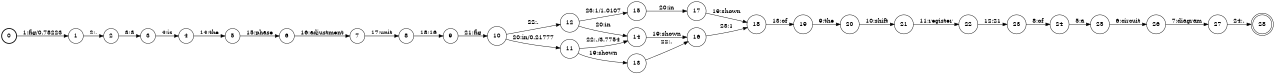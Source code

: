 digraph FST {
rankdir = LR;
size = "8.5,11";
label = "";
center = 1;
orientation = Portrait;
ranksep = "0.4";
nodesep = "0.25";
0 [label = "0", shape = circle, style = bold, fontsize = 14]
	0 -> 1 [label = "1:fig/0.78223", fontsize = 14];
1 [label = "1", shape = circle, style = solid, fontsize = 14]
	1 -> 2 [label = "2:.", fontsize = 14];
2 [label = "2", shape = circle, style = solid, fontsize = 14]
	2 -> 3 [label = "3:3", fontsize = 14];
3 [label = "3", shape = circle, style = solid, fontsize = 14]
	3 -> 4 [label = "4:is", fontsize = 14];
4 [label = "4", shape = circle, style = solid, fontsize = 14]
	4 -> 5 [label = "14:the", fontsize = 14];
5 [label = "5", shape = circle, style = solid, fontsize = 14]
	5 -> 6 [label = "15:phase", fontsize = 14];
6 [label = "6", shape = circle, style = solid, fontsize = 14]
	6 -> 7 [label = "16:adjustment", fontsize = 14];
7 [label = "7", shape = circle, style = solid, fontsize = 14]
	7 -> 8 [label = "17:unit", fontsize = 14];
8 [label = "8", shape = circle, style = solid, fontsize = 14]
	8 -> 9 [label = "18:16", fontsize = 14];
9 [label = "9", shape = circle, style = solid, fontsize = 14]
	9 -> 10 [label = "21:fig", fontsize = 14];
10 [label = "10", shape = circle, style = solid, fontsize = 14]
	10 -> 12 [label = "22:.", fontsize = 14];
	10 -> 11 [label = "20:in/0.21777", fontsize = 14];
11 [label = "11", shape = circle, style = solid, fontsize = 14]
	11 -> 14 [label = "22:./3.7754", fontsize = 14];
	11 -> 13 [label = "19:shown", fontsize = 14];
12 [label = "12", shape = circle, style = solid, fontsize = 14]
	12 -> 14 [label = "20:in", fontsize = 14];
	12 -> 15 [label = "23:1/1.0107", fontsize = 14];
13 [label = "13", shape = circle, style = solid, fontsize = 14]
	13 -> 16 [label = "22:.", fontsize = 14];
14 [label = "14", shape = circle, style = solid, fontsize = 14]
	14 -> 16 [label = "19:shown", fontsize = 14];
15 [label = "15", shape = circle, style = solid, fontsize = 14]
	15 -> 17 [label = "20:in", fontsize = 14];
16 [label = "16", shape = circle, style = solid, fontsize = 14]
	16 -> 18 [label = "23:1", fontsize = 14];
17 [label = "17", shape = circle, style = solid, fontsize = 14]
	17 -> 18 [label = "19:shown", fontsize = 14];
18 [label = "18", shape = circle, style = solid, fontsize = 14]
	18 -> 19 [label = "13:of", fontsize = 14];
19 [label = "19", shape = circle, style = solid, fontsize = 14]
	19 -> 20 [label = "9:the", fontsize = 14];
20 [label = "20", shape = circle, style = solid, fontsize = 14]
	20 -> 21 [label = "10:shift", fontsize = 14];
21 [label = "21", shape = circle, style = solid, fontsize = 14]
	21 -> 22 [label = "11:register", fontsize = 14];
22 [label = "22", shape = circle, style = solid, fontsize = 14]
	22 -> 23 [label = "12:21", fontsize = 14];
23 [label = "23", shape = circle, style = solid, fontsize = 14]
	23 -> 24 [label = "8:of", fontsize = 14];
24 [label = "24", shape = circle, style = solid, fontsize = 14]
	24 -> 25 [label = "5:a", fontsize = 14];
25 [label = "25", shape = circle, style = solid, fontsize = 14]
	25 -> 26 [label = "6:circuit", fontsize = 14];
26 [label = "26", shape = circle, style = solid, fontsize = 14]
	26 -> 27 [label = "7:diagram", fontsize = 14];
27 [label = "27", shape = circle, style = solid, fontsize = 14]
	27 -> 28 [label = "24:.", fontsize = 14];
28 [label = "28", shape = doublecircle, style = solid, fontsize = 14]
}
